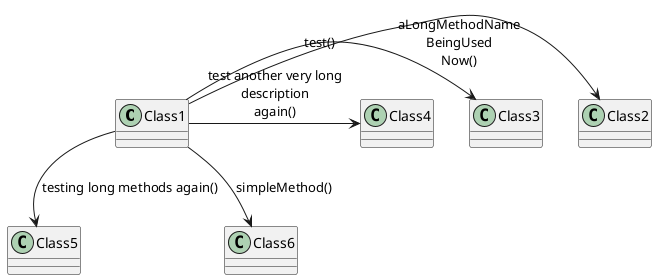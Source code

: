 @startuml

class Class1
Class1 -R-> Class2 : aLongMethodName\nBeingUsed\nNow()
Class1 -R-> Class3 : test()
Class1 -R-> Class4 : test another very long\ndescription\nagain()
Class1 -D-> Class5 : testing long methods again()
Class1 -D-> Class6 : simpleMethod()

@enduml